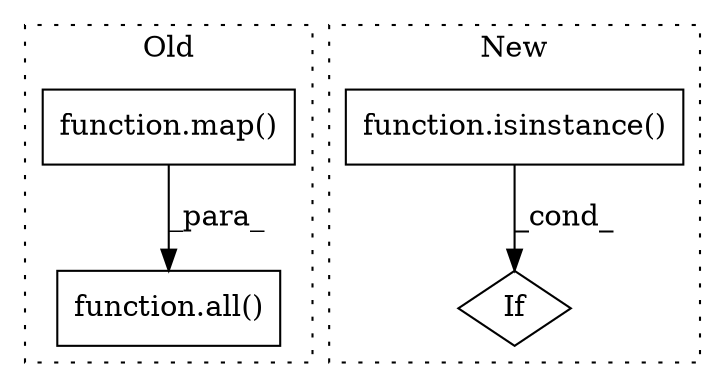 digraph G {
subgraph cluster0 {
1 [label="function.map()" a="75" s="7698,7734" l="4,1" shape="box"];
3 [label="function.all()" a="75" s="7694,7735" l="4,1" shape="box"];
label = "Old";
style="dotted";
}
subgraph cluster1 {
2 [label="function.isinstance()" a="75" s="8060,8097" l="11,1" shape="box"];
4 [label="If" a="96" s="8057" l="3" shape="diamond"];
label = "New";
style="dotted";
}
1 -> 3 [label="_para_"];
2 -> 4 [label="_cond_"];
}